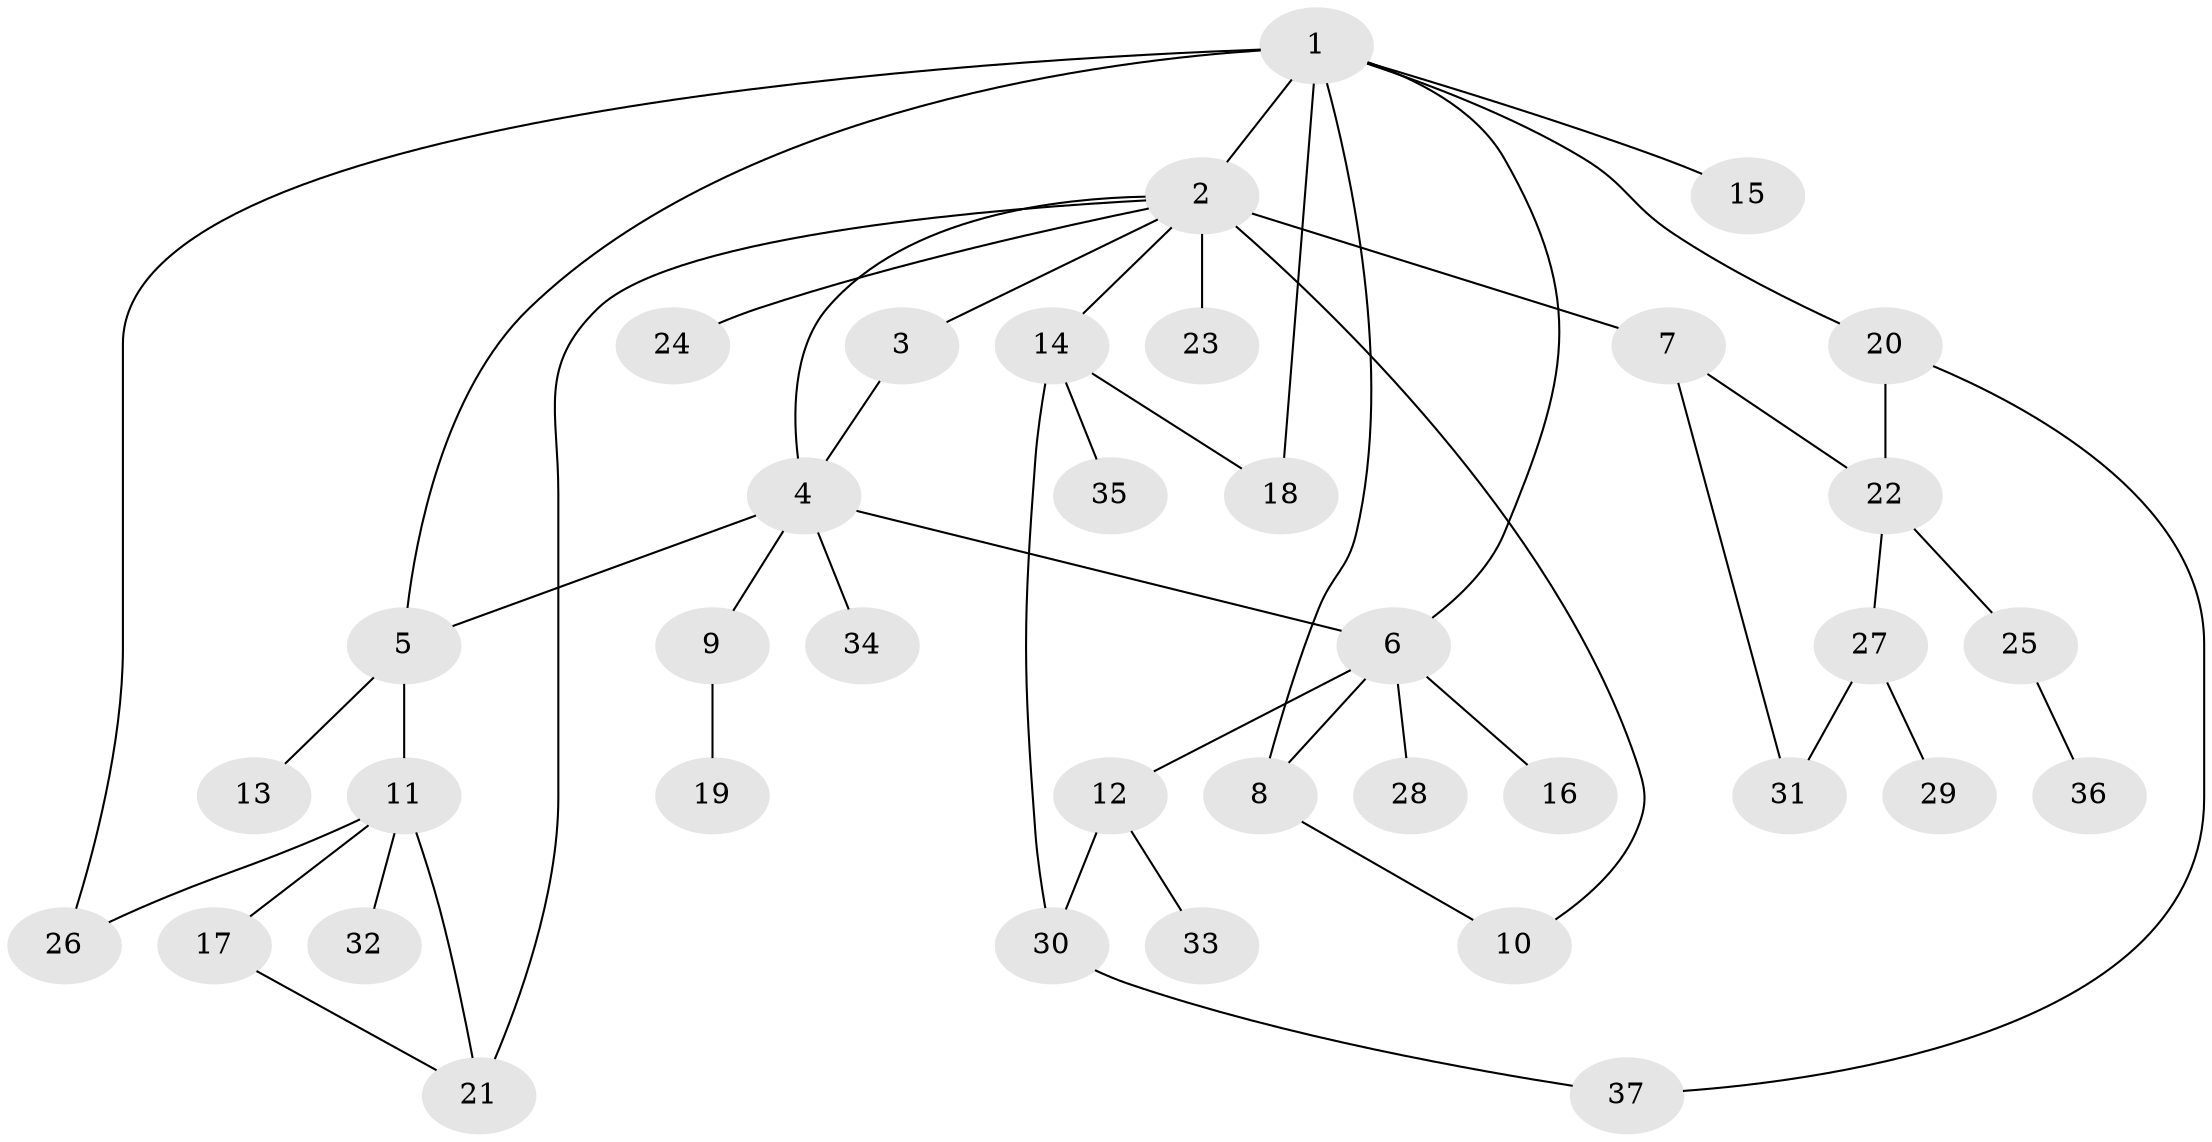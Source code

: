 // original degree distribution, {17: 0.011363636363636364, 18: 0.011363636363636364, 3: 0.056818181818181816, 7: 0.022727272727272728, 8: 0.011363636363636364, 14: 0.011363636363636364, 2: 0.29545454545454547, 1: 0.48863636363636365, 4: 0.06818181818181818, 5: 0.011363636363636364, 6: 0.011363636363636364}
// Generated by graph-tools (version 1.1) at 2025/50/03/04/25 22:50:27]
// undirected, 37 vertices, 49 edges
graph export_dot {
  node [color=gray90,style=filled];
  1;
  2;
  3;
  4;
  5;
  6;
  7;
  8;
  9;
  10;
  11;
  12;
  13;
  14;
  15;
  16;
  17;
  18;
  19;
  20;
  21;
  22;
  23;
  24;
  25;
  26;
  27;
  28;
  29;
  30;
  31;
  32;
  33;
  34;
  35;
  36;
  37;
  1 -- 2 [weight=1.0];
  1 -- 5 [weight=1.0];
  1 -- 6 [weight=1.0];
  1 -- 8 [weight=2.0];
  1 -- 15 [weight=1.0];
  1 -- 18 [weight=6.0];
  1 -- 20 [weight=1.0];
  1 -- 26 [weight=1.0];
  2 -- 3 [weight=2.0];
  2 -- 4 [weight=1.0];
  2 -- 7 [weight=7.0];
  2 -- 10 [weight=1.0];
  2 -- 14 [weight=1.0];
  2 -- 21 [weight=1.0];
  2 -- 23 [weight=1.0];
  2 -- 24 [weight=1.0];
  3 -- 4 [weight=1.0];
  4 -- 5 [weight=1.0];
  4 -- 6 [weight=1.0];
  4 -- 9 [weight=1.0];
  4 -- 34 [weight=1.0];
  5 -- 11 [weight=1.0];
  5 -- 13 [weight=2.0];
  6 -- 8 [weight=7.0];
  6 -- 12 [weight=1.0];
  6 -- 16 [weight=1.0];
  6 -- 28 [weight=1.0];
  7 -- 22 [weight=1.0];
  7 -- 31 [weight=2.0];
  8 -- 10 [weight=1.0];
  9 -- 19 [weight=2.0];
  11 -- 17 [weight=1.0];
  11 -- 21 [weight=1.0];
  11 -- 26 [weight=1.0];
  11 -- 32 [weight=1.0];
  12 -- 30 [weight=1.0];
  12 -- 33 [weight=1.0];
  14 -- 18 [weight=1.0];
  14 -- 30 [weight=1.0];
  14 -- 35 [weight=1.0];
  17 -- 21 [weight=1.0];
  20 -- 22 [weight=1.0];
  20 -- 37 [weight=1.0];
  22 -- 25 [weight=2.0];
  22 -- 27 [weight=1.0];
  25 -- 36 [weight=1.0];
  27 -- 29 [weight=1.0];
  27 -- 31 [weight=1.0];
  30 -- 37 [weight=1.0];
}
